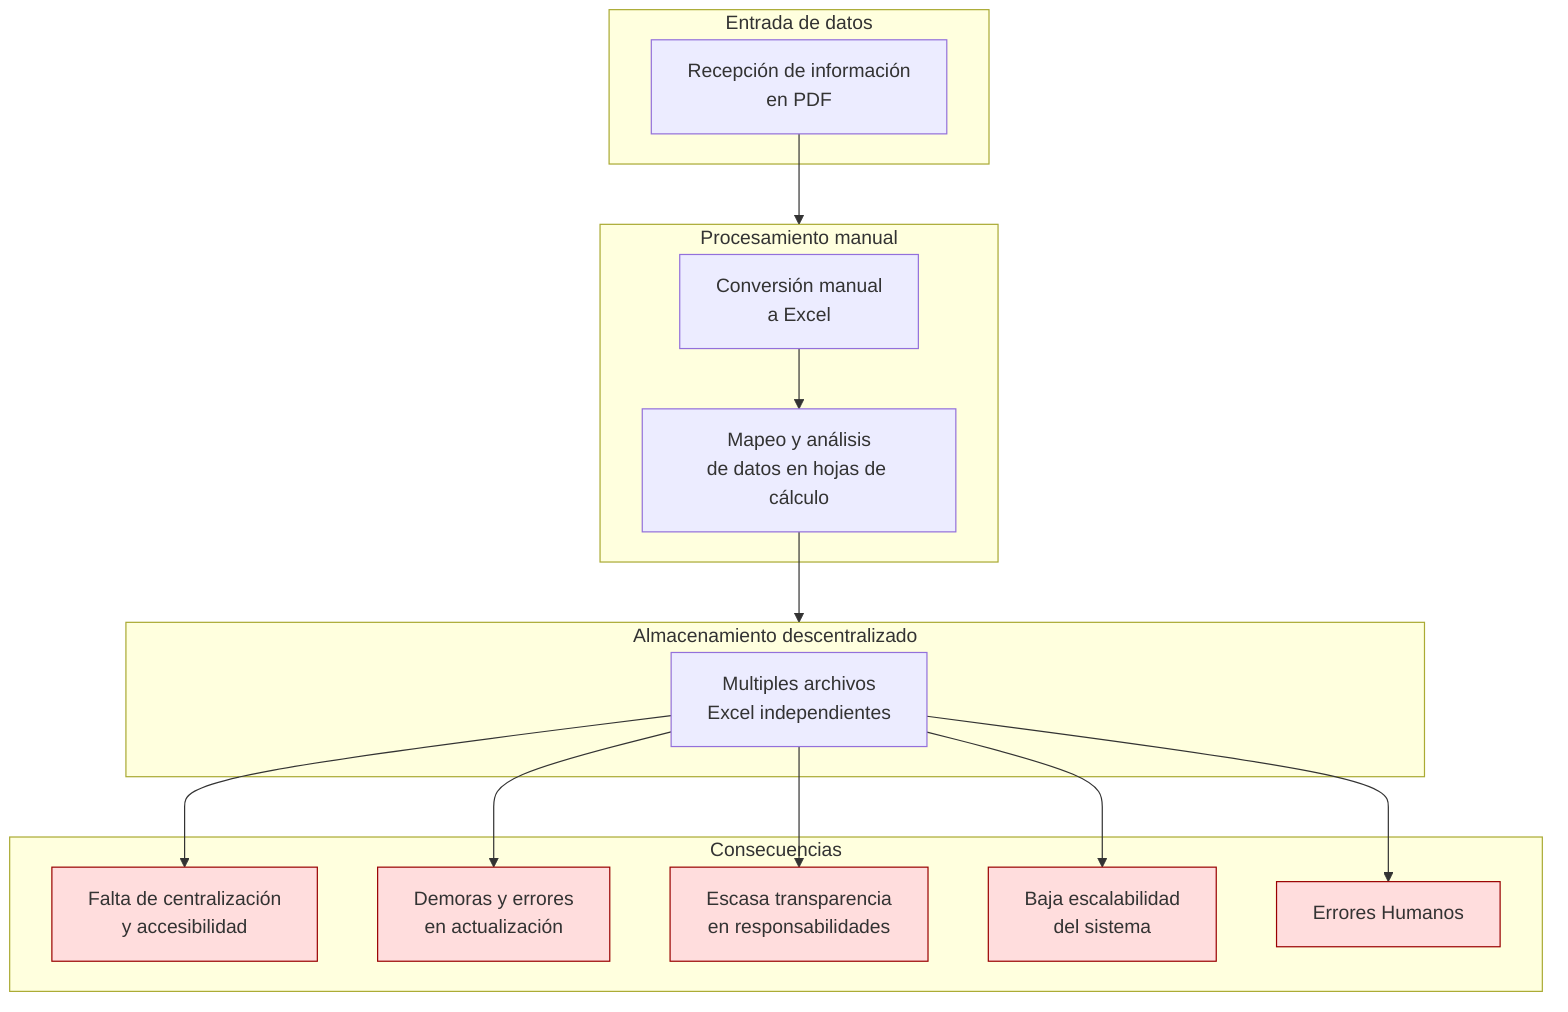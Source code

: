 ---
config:
  layout: dagre
---
flowchart TD
 subgraph subGraph0["Entrada de datos"]
        A["Recepción de información<br>en PDF"]
  end
 subgraph subGraph1["Procesamiento manual"]
        B["Conversión manual<br>a Excel"]
        C["Mapeo y análisis<br>de datos en hojas de cálculo"]
  end
 subgraph subGraph2["Almacenamiento descentralizado"]
        D["Multiples archivos<br>Excel independientes"]
  end
 subgraph Consecuencias["Consecuencias"]
        E["Falta de centralización<br>y accesibilidad"]
        F["Demoras y errores<br>en actualización"]
        G["Escasa transparencia<br>en responsabilidades"]
        H["Baja escalabilidad<br>del sistema"]
        I["Errores Humanos"]
  end
    A --> subGraph1
    B --> C
    C --> subGraph2
    D --> E & F & G & H & I
    style E fill:#fdd,stroke:#900,stroke-width:1px
    style F fill:#fdd,stroke:#900,stroke-width:1px
    style G fill:#fdd,stroke:#900,stroke-width:1px
    style H fill:#fdd,stroke:#900,stroke-width:1px
    style I fill:#fdd,stroke:#900,stroke-width:1px